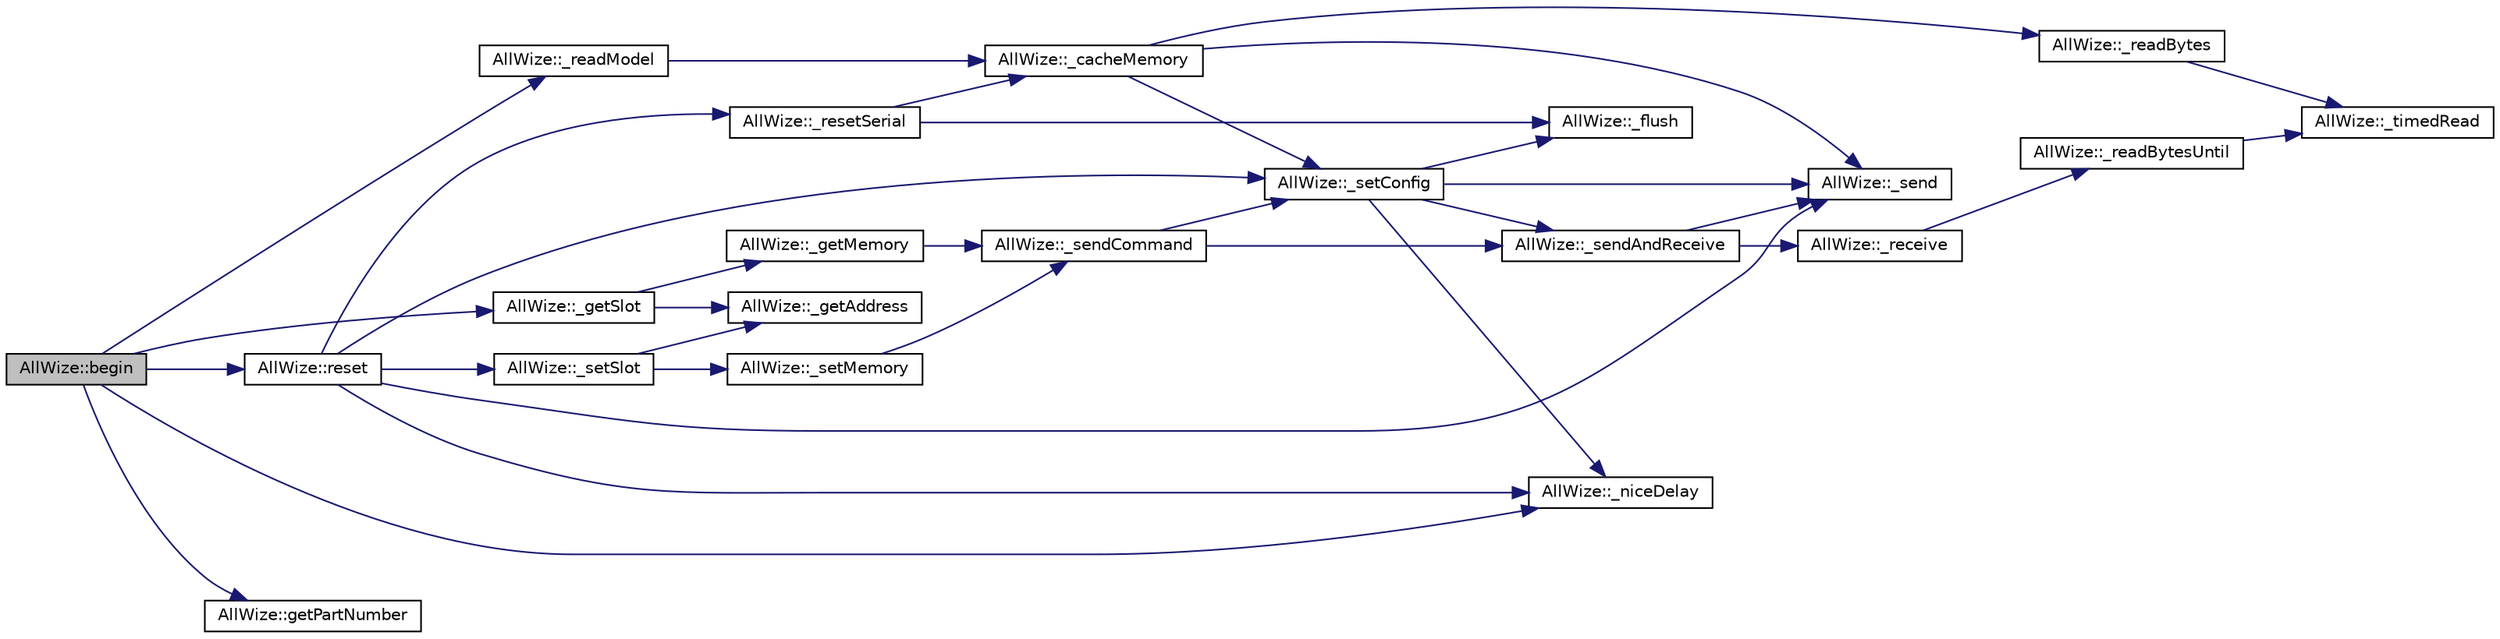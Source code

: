 digraph "AllWize::begin"
{
  edge [fontname="Helvetica",fontsize="10",labelfontname="Helvetica",labelfontsize="10"];
  node [fontname="Helvetica",fontsize="10",shape=record];
  rankdir="LR";
  Node763 [label="AllWize::begin",height=0.2,width=0.4,color="black", fillcolor="grey75", style="filled", fontcolor="black"];
  Node763 -> Node764 [color="midnightblue",fontsize="10",style="solid",fontname="Helvetica"];
  Node764 [label="AllWize::reset",height=0.2,width=0.4,color="black", fillcolor="white", style="filled",URL="$classAllWize.html#a8ea0b58caedcde0af56ffc5547cb84a3",tooltip="Resets the radio module. "];
  Node764 -> Node765 [color="midnightblue",fontsize="10",style="solid",fontname="Helvetica"];
  Node765 [label="AllWize::_resetSerial",height=0.2,width=0.4,color="black", fillcolor="white", style="filled",URL="$classAllWize.html#a49c6e7f221248b0f3a20247346da21f8",tooltip="Resets the serial object. "];
  Node765 -> Node766 [color="midnightblue",fontsize="10",style="solid",fontname="Helvetica"];
  Node766 [label="AllWize::_flush",height=0.2,width=0.4,color="black", fillcolor="white", style="filled",URL="$classAllWize.html#ace21941ce1a1174ef567c1a269ebf551",tooltip="Flushes the serial line to the module. "];
  Node765 -> Node767 [color="midnightblue",fontsize="10",style="solid",fontname="Helvetica"];
  Node767 [label="AllWize::_cacheMemory",height=0.2,width=0.4,color="black", fillcolor="white", style="filled",URL="$classAllWize.html#a66d3d78edddcc8dfde0cfb1b6deec56e",tooltip="Reads and caches the module memory. "];
  Node767 -> Node768 [color="midnightblue",fontsize="10",style="solid",fontname="Helvetica"];
  Node768 [label="AllWize::_setConfig",height=0.2,width=0.4,color="black", fillcolor="white", style="filled",URL="$classAllWize.html#a493af0599b973f713192b175000264e6",tooltip="Sets or unsets config mode. "];
  Node768 -> Node766 [color="midnightblue",fontsize="10",style="solid",fontname="Helvetica"];
  Node768 -> Node769 [color="midnightblue",fontsize="10",style="solid",fontname="Helvetica"];
  Node769 [label="AllWize::_sendAndReceive",height=0.2,width=0.4,color="black", fillcolor="white", style="filled",URL="$classAllWize.html#af4c575f742b3c2a837058846b83fbfe1",tooltip="Sends a binary buffer and waits for response. Returns the number of bytes received and stored in the ..."];
  Node769 -> Node770 [color="midnightblue",fontsize="10",style="solid",fontname="Helvetica"];
  Node770 [label="AllWize::_send",height=0.2,width=0.4,color="black", fillcolor="white", style="filled",URL="$classAllWize.html#ac194cac5fd63b864ef567fb7a51a2ac9",tooltip="Sends a binary buffer to the module UART. Returns the number of bytes actually sent. "];
  Node769 -> Node771 [color="midnightblue",fontsize="10",style="solid",fontname="Helvetica"];
  Node771 [label="AllWize::_receive",height=0.2,width=0.4,color="black", fillcolor="white", style="filled",URL="$classAllWize.html#a197c8bd0c47789acefd4e360ca697feb",tooltip="Listens to incoming data from the module until timeout or END_OF_RESPONSE. "];
  Node771 -> Node772 [color="midnightblue",fontsize="10",style="solid",fontname="Helvetica"];
  Node772 [label="AllWize::_readBytesUntil",height=0.2,width=0.4,color="black", fillcolor="white", style="filled",URL="$classAllWize.html#a3cdbc480293b0e3c24107c549b485d5c",tooltip="Reads the stream buffer up to a certain char or times out. "];
  Node772 -> Node773 [color="midnightblue",fontsize="10",style="solid",fontname="Helvetica"];
  Node773 [label="AllWize::_timedRead",height=0.2,width=0.4,color="black", fillcolor="white", style="filled",URL="$classAllWize.html#ac33ba05cebc3de22babb477922a07eaf",tooltip="Reads a byte from the stream with a timeout. "];
  Node768 -> Node770 [color="midnightblue",fontsize="10",style="solid",fontname="Helvetica"];
  Node768 -> Node774 [color="midnightblue",fontsize="10",style="solid",fontname="Helvetica"];
  Node774 [label="AllWize::_niceDelay",height=0.2,width=0.4,color="black", fillcolor="white", style="filled",URL="$classAllWize.html#afeed45d2a47e184092d6dcd64c22fb72",tooltip="Does a non-blocking delay. "];
  Node767 -> Node770 [color="midnightblue",fontsize="10",style="solid",fontname="Helvetica"];
  Node767 -> Node775 [color="midnightblue",fontsize="10",style="solid",fontname="Helvetica"];
  Node775 [label="AllWize::_readBytes",height=0.2,width=0.4,color="black", fillcolor="white", style="filled",URL="$classAllWize.html#abe54eebd9c81044246d6657c0686f859",tooltip="Reads the stream buffer up to a number of bytes. "];
  Node775 -> Node773 [color="midnightblue",fontsize="10",style="solid",fontname="Helvetica"];
  Node764 -> Node774 [color="midnightblue",fontsize="10",style="solid",fontname="Helvetica"];
  Node764 -> Node776 [color="midnightblue",fontsize="10",style="solid",fontname="Helvetica"];
  Node776 [label="AllWize::_setSlot",height=0.2,width=0.4,color="black", fillcolor="white", style="filled",URL="$classAllWize.html#a594ee81885697cfe4dde313e2d3f6731",tooltip="Sets non-volatile memory contents starting from given address. "];
  Node776 -> Node777 [color="midnightblue",fontsize="10",style="solid",fontname="Helvetica"];
  Node777 [label="AllWize::_getAddress",height=0.2,width=0.4,color="black", fillcolor="white", style="filled",URL="$classAllWize.html#a15521b383a1cf20ac9e7adf6bc90b792",tooltip="Return the physical memory address for the given slot. "];
  Node776 -> Node778 [color="midnightblue",fontsize="10",style="solid",fontname="Helvetica"];
  Node778 [label="AllWize::_setMemory",height=0.2,width=0.4,color="black", fillcolor="white", style="filled",URL="$classAllWize.html#a1ea5bba23570f50e5326108f31c00050",tooltip="Sets non-volatile memory contents starting from given address. "];
  Node778 -> Node779 [color="midnightblue",fontsize="10",style="solid",fontname="Helvetica"];
  Node779 [label="AllWize::_sendCommand",height=0.2,width=0.4,color="black", fillcolor="white", style="filled",URL="$classAllWize.html#aa396ffb4a719730440575425c981adef",tooltip="Sends a command with the given data. "];
  Node779 -> Node768 [color="midnightblue",fontsize="10",style="solid",fontname="Helvetica"];
  Node779 -> Node769 [color="midnightblue",fontsize="10",style="solid",fontname="Helvetica"];
  Node764 -> Node768 [color="midnightblue",fontsize="10",style="solid",fontname="Helvetica"];
  Node764 -> Node770 [color="midnightblue",fontsize="10",style="solid",fontname="Helvetica"];
  Node763 -> Node774 [color="midnightblue",fontsize="10",style="solid",fontname="Helvetica"];
  Node763 -> Node780 [color="midnightblue",fontsize="10",style="solid",fontname="Helvetica"];
  Node780 [label="AllWize::_readModel",height=0.2,width=0.4,color="black", fillcolor="white", style="filled",URL="$classAllWize.html#ae8c87383e24fc244c5f90c204b813564",tooltip="Searches for the module model. "];
  Node780 -> Node767 [color="midnightblue",fontsize="10",style="solid",fontname="Helvetica"];
  Node763 -> Node781 [color="midnightblue",fontsize="10",style="solid",fontname="Helvetica"];
  Node781 [label="AllWize::getPartNumber",height=0.2,width=0.4,color="black", fillcolor="white", style="filled",URL="$classAllWize.html#ac717b96d3682372b50506a1f49dc5791",tooltip="Returns the module part number. "];
  Node763 -> Node782 [color="midnightblue",fontsize="10",style="solid",fontname="Helvetica"];
  Node782 [label="AllWize::_getSlot",height=0.2,width=0.4,color="black", fillcolor="white", style="filled",URL="$classAllWize.html#ac0d6169d045fc89d16c17e8cfe838169",tooltip="Returns the contents of single-byte memory slot. "];
  Node782 -> Node777 [color="midnightblue",fontsize="10",style="solid",fontname="Helvetica"];
  Node782 -> Node783 [color="midnightblue",fontsize="10",style="solid",fontname="Helvetica"];
  Node783 [label="AllWize::_getMemory",height=0.2,width=0.4,color="black", fillcolor="white", style="filled",URL="$classAllWize.html#a34b0c983476c007f65c9da0501a4037d",tooltip="Returns the contents of memory address. "];
  Node783 -> Node779 [color="midnightblue",fontsize="10",style="solid",fontname="Helvetica"];
}
